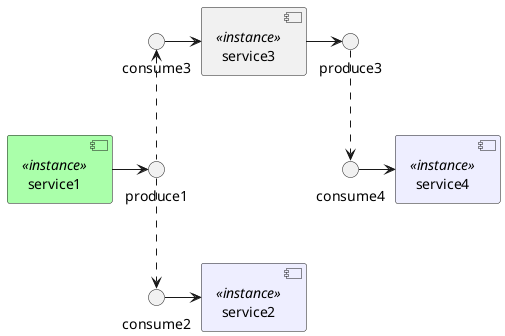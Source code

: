 @startuml
  component  service1 <<instance>> #aaffaa
  interface produce1
  component  service2 <<instance>> #eeeeff
  interface consume2
  
  component  service3 <<instance>> 
  interface consume3
  interface produce3
  
  component  service4 <<instance>> #eeeeff
  interface consume4
  
  
  service1 -> produce1
  produce1 ..> consume2
  consume2 -> service2
  produce1 .u.> consume3
  consume3 -> service3
  service3 -> produce3
  consume4 -> service4
  produce3 ..> consume4
  
  
  
@enduml
